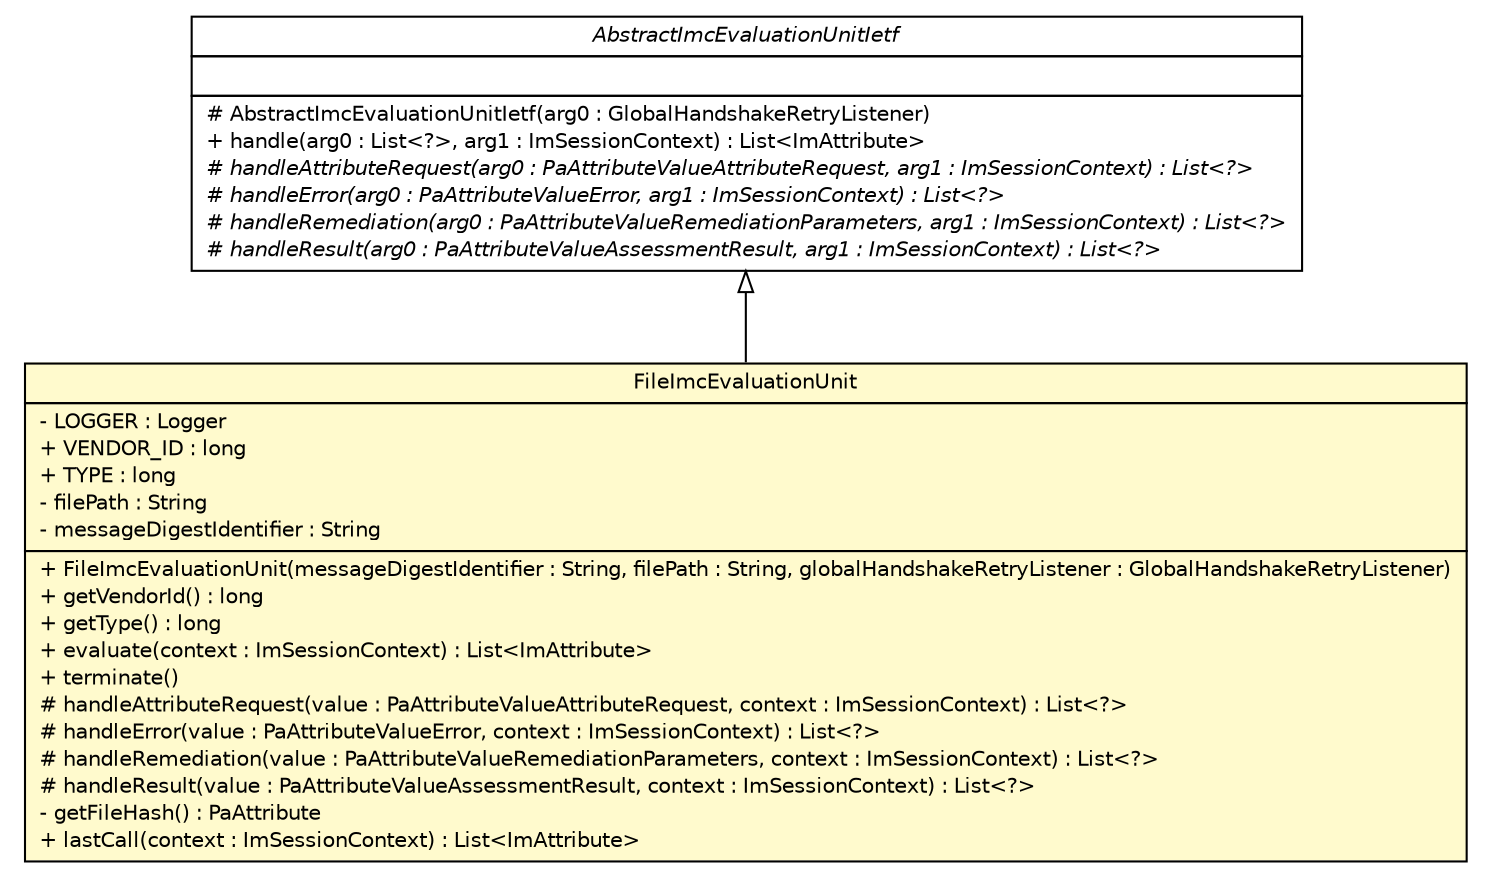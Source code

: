 #!/usr/local/bin/dot
#
# Class diagram 
# Generated by UMLGraph version R5_6 (http://www.umlgraph.org/)
#

digraph G {
	edge [fontname="Helvetica",fontsize=10,labelfontname="Helvetica",labelfontsize=10];
	node [fontname="Helvetica",fontsize=10,shape=plaintext];
	nodesep=0.25;
	ranksep=0.5;
	// de.hsbremen.tc.tnc.im.evaluate.example.file.FileImcEvaluationUnit
	c77 [label=<<table title="de.hsbremen.tc.tnc.im.evaluate.example.file.FileImcEvaluationUnit" border="0" cellborder="1" cellspacing="0" cellpadding="2" port="p" bgcolor="lemonChiffon" href="./FileImcEvaluationUnit.html">
		<tr><td><table border="0" cellspacing="0" cellpadding="1">
<tr><td align="center" balign="center"> FileImcEvaluationUnit </td></tr>
		</table></td></tr>
		<tr><td><table border="0" cellspacing="0" cellpadding="1">
<tr><td align="left" balign="left"> - LOGGER : Logger </td></tr>
<tr><td align="left" balign="left"> + VENDOR_ID : long </td></tr>
<tr><td align="left" balign="left"> + TYPE : long </td></tr>
<tr><td align="left" balign="left"> - filePath : String </td></tr>
<tr><td align="left" balign="left"> - messageDigestIdentifier : String </td></tr>
		</table></td></tr>
		<tr><td><table border="0" cellspacing="0" cellpadding="1">
<tr><td align="left" balign="left"> + FileImcEvaluationUnit(messageDigestIdentifier : String, filePath : String, globalHandshakeRetryListener : GlobalHandshakeRetryListener) </td></tr>
<tr><td align="left" balign="left"> + getVendorId() : long </td></tr>
<tr><td align="left" balign="left"> + getType() : long </td></tr>
<tr><td align="left" balign="left"> + evaluate(context : ImSessionContext) : List&lt;ImAttribute&gt; </td></tr>
<tr><td align="left" balign="left"> + terminate() </td></tr>
<tr><td align="left" balign="left"> # handleAttributeRequest(value : PaAttributeValueAttributeRequest, context : ImSessionContext) : List&lt;?&gt; </td></tr>
<tr><td align="left" balign="left"> # handleError(value : PaAttributeValueError, context : ImSessionContext) : List&lt;?&gt; </td></tr>
<tr><td align="left" balign="left"> # handleRemediation(value : PaAttributeValueRemediationParameters, context : ImSessionContext) : List&lt;?&gt; </td></tr>
<tr><td align="left" balign="left"> # handleResult(value : PaAttributeValueAssessmentResult, context : ImSessionContext) : List&lt;?&gt; </td></tr>
<tr><td align="left" balign="left"> - getFileHash() : PaAttribute </td></tr>
<tr><td align="left" balign="left"> + lastCall(context : ImSessionContext) : List&lt;ImAttribute&gt; </td></tr>
		</table></td></tr>
		</table>>, URL="./FileImcEvaluationUnit.html", fontname="Helvetica", fontcolor="black", fontsize=10.0];
	//de.hsbremen.tc.tnc.im.evaluate.example.file.FileImcEvaluationUnit extends de.hsbremen.tc.tnc.im.evaluate.AbstractImcEvaluationUnitIetf
	c84:p -> c77:p [dir=back,arrowtail=empty];
	// de.hsbremen.tc.tnc.im.evaluate.AbstractImcEvaluationUnitIetf
	c84 [label=<<table title="de.hsbremen.tc.tnc.im.evaluate.AbstractImcEvaluationUnitIetf" border="0" cellborder="1" cellspacing="0" cellpadding="2" port="p" href="http://java.sun.com/j2se/1.4.2/docs/api/de/hsbremen/tc/tnc/im/evaluate/AbstractImcEvaluationUnitIetf.html">
		<tr><td><table border="0" cellspacing="0" cellpadding="1">
<tr><td align="center" balign="center"><font face="Helvetica-Oblique"> AbstractImcEvaluationUnitIetf </font></td></tr>
		</table></td></tr>
		<tr><td><table border="0" cellspacing="0" cellpadding="1">
<tr><td align="left" balign="left">  </td></tr>
		</table></td></tr>
		<tr><td><table border="0" cellspacing="0" cellpadding="1">
<tr><td align="left" balign="left"> # AbstractImcEvaluationUnitIetf(arg0 : GlobalHandshakeRetryListener) </td></tr>
<tr><td align="left" balign="left"> + handle(arg0 : List&lt;?&gt;, arg1 : ImSessionContext) : List&lt;ImAttribute&gt; </td></tr>
<tr><td align="left" balign="left"><font face="Helvetica-Oblique" point-size="10.0"> # handleAttributeRequest(arg0 : PaAttributeValueAttributeRequest, arg1 : ImSessionContext) : List&lt;?&gt; </font></td></tr>
<tr><td align="left" balign="left"><font face="Helvetica-Oblique" point-size="10.0"> # handleError(arg0 : PaAttributeValueError, arg1 : ImSessionContext) : List&lt;?&gt; </font></td></tr>
<tr><td align="left" balign="left"><font face="Helvetica-Oblique" point-size="10.0"> # handleRemediation(arg0 : PaAttributeValueRemediationParameters, arg1 : ImSessionContext) : List&lt;?&gt; </font></td></tr>
<tr><td align="left" balign="left"><font face="Helvetica-Oblique" point-size="10.0"> # handleResult(arg0 : PaAttributeValueAssessmentResult, arg1 : ImSessionContext) : List&lt;?&gt; </font></td></tr>
		</table></td></tr>
		</table>>, URL="http://java.sun.com/j2se/1.4.2/docs/api/de/hsbremen/tc/tnc/im/evaluate/AbstractImcEvaluationUnitIetf.html", fontname="Helvetica", fontcolor="black", fontsize=10.0];
}

